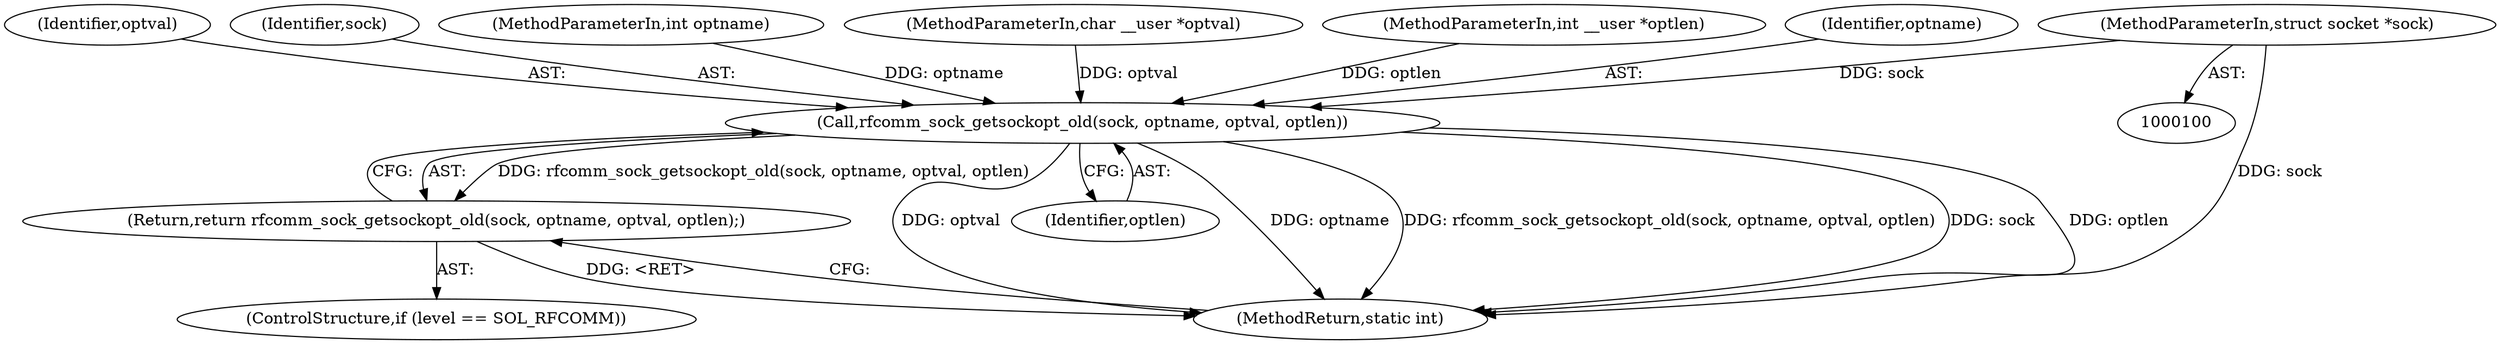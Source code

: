 digraph "0_linux_9ad2de43f1aee7e7274a4e0d41465489299e344b@pointer" {
"1000101" [label="(MethodParameterIn,struct socket *sock)"];
"1000127" [label="(Call,rfcomm_sock_getsockopt_old(sock, optname, optval, optlen))"];
"1000126" [label="(Return,return rfcomm_sock_getsockopt_old(sock, optname, optval, optlen);)"];
"1000131" [label="(Identifier,optlen)"];
"1000130" [label="(Identifier,optval)"];
"1000127" [label="(Call,rfcomm_sock_getsockopt_old(sock, optname, optval, optlen))"];
"1000128" [label="(Identifier,sock)"];
"1000103" [label="(MethodParameterIn,int optname)"];
"1000122" [label="(ControlStructure,if (level == SOL_RFCOMM))"];
"1000236" [label="(MethodReturn,static int)"];
"1000126" [label="(Return,return rfcomm_sock_getsockopt_old(sock, optname, optval, optlen);)"];
"1000104" [label="(MethodParameterIn,char __user *optval)"];
"1000101" [label="(MethodParameterIn,struct socket *sock)"];
"1000105" [label="(MethodParameterIn,int __user *optlen)"];
"1000129" [label="(Identifier,optname)"];
"1000101" -> "1000100"  [label="AST: "];
"1000101" -> "1000236"  [label="DDG: sock"];
"1000101" -> "1000127"  [label="DDG: sock"];
"1000127" -> "1000126"  [label="AST: "];
"1000127" -> "1000131"  [label="CFG: "];
"1000128" -> "1000127"  [label="AST: "];
"1000129" -> "1000127"  [label="AST: "];
"1000130" -> "1000127"  [label="AST: "];
"1000131" -> "1000127"  [label="AST: "];
"1000126" -> "1000127"  [label="CFG: "];
"1000127" -> "1000236"  [label="DDG: optval"];
"1000127" -> "1000236"  [label="DDG: optname"];
"1000127" -> "1000236"  [label="DDG: rfcomm_sock_getsockopt_old(sock, optname, optval, optlen)"];
"1000127" -> "1000236"  [label="DDG: sock"];
"1000127" -> "1000236"  [label="DDG: optlen"];
"1000127" -> "1000126"  [label="DDG: rfcomm_sock_getsockopt_old(sock, optname, optval, optlen)"];
"1000103" -> "1000127"  [label="DDG: optname"];
"1000104" -> "1000127"  [label="DDG: optval"];
"1000105" -> "1000127"  [label="DDG: optlen"];
"1000126" -> "1000122"  [label="AST: "];
"1000236" -> "1000126"  [label="CFG: "];
"1000126" -> "1000236"  [label="DDG: <RET>"];
}
